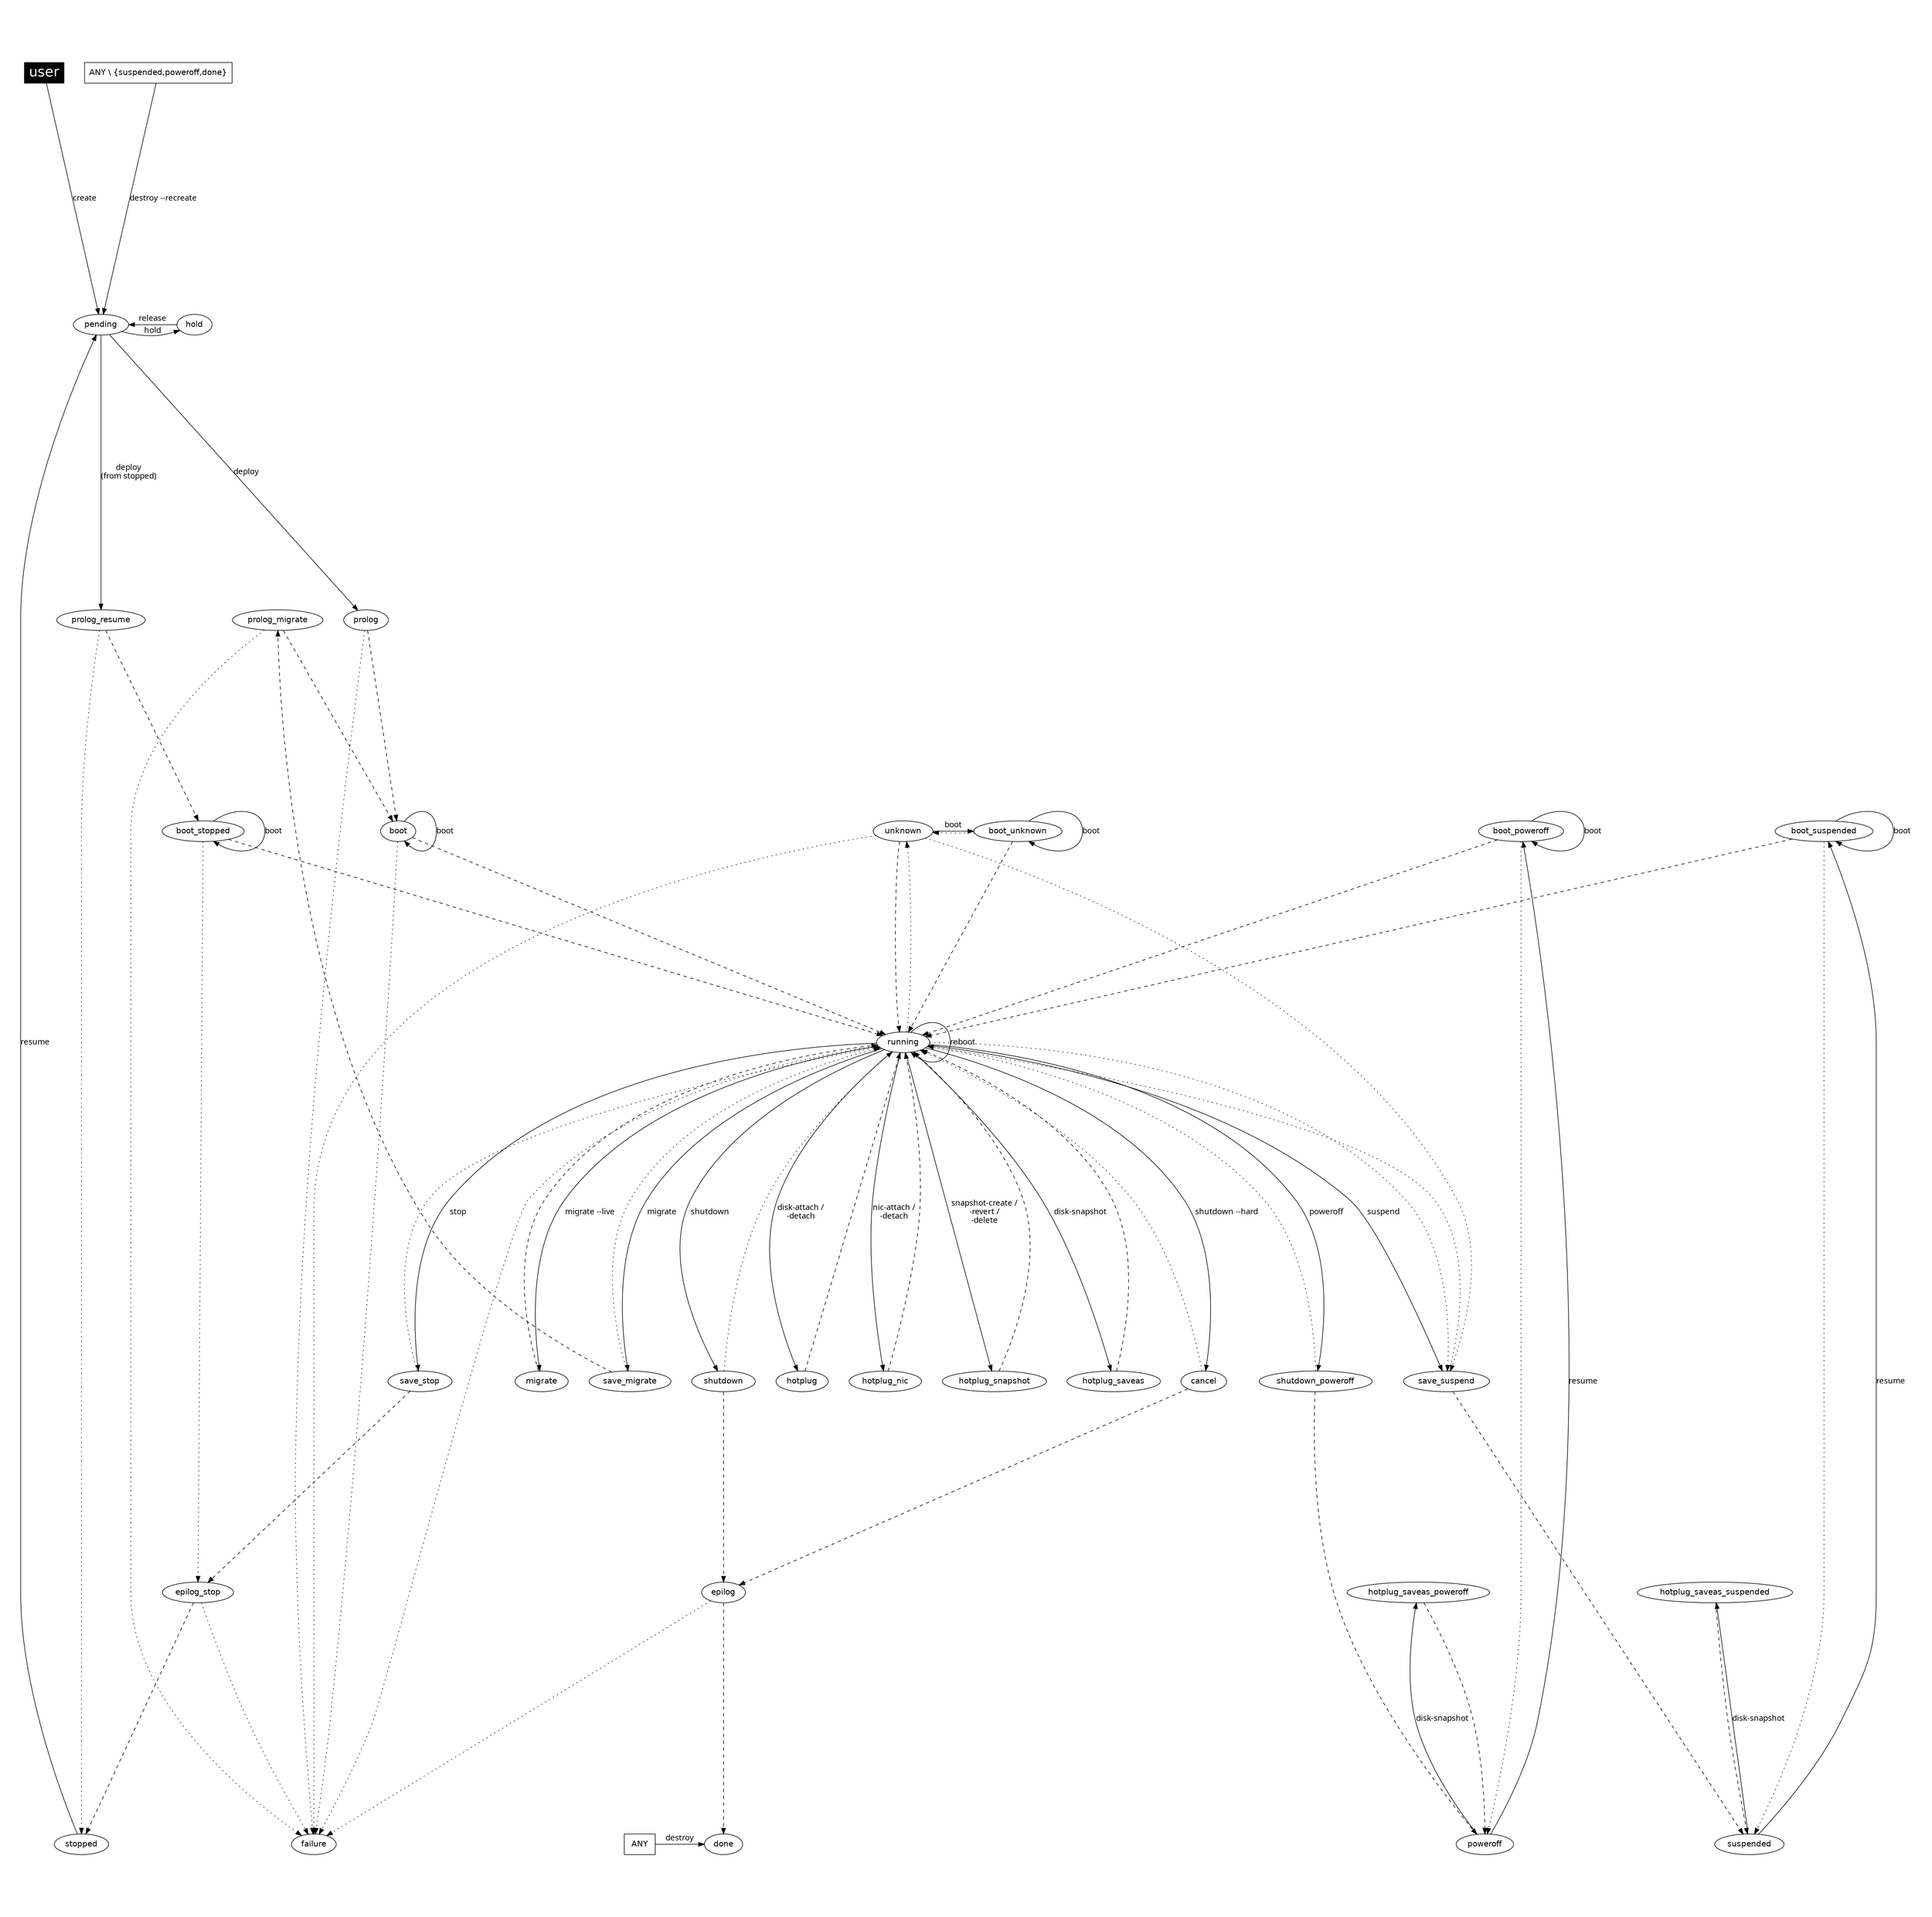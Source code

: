 

digraph OpenNebula {
    graph [
        nodesep=0.5,
        ratio=1,
        pad=0.5,
    ];

    node [fontname="Helvetica"];
    edge [fontname="Menlo"];

    user [
        fillcolor="black",
        style="filled", shape="box",
        fontcolor="white", fontsize= "24.0"];

    ANY [ shape="box" ];
    "ANY \\ {suspended,poweroff,done}" [ shape="box" ];

    subgraph { rank = min; user}
    subgraph { rank = same; boot; boot_stopped boot_suspended; boot_unknown; boot_poweroff; unknown; color="white"}
    subgraph { rank = same; pending; hold; color="white"}
    subgraph { rank = same; prolog; prolog_resume; prolog_migrate; color="white" }
//    subgraph { rank = same; prolog; prolog_resume; prolog_migrate; save_migrate; color="white" }

    subgraph { rank = max; suspended; done; failure;
    stopped; poweroff; ANY; color="white" }
//    stopped; poweroff; color="white" }

#   create
    user -> pending [label="create"];

#   deploy
    pending     -> prolog_resume [label="deploy\n(from stopped)"];
    prolog_resume -> boot_stopped [style="dashed"];

    pending     -> prolog [label="deploy"];
    prolog      -> boot [style="dashed"];
    boot        -> running [style="dashed"];

#   shutdown
    running     -> shutdown [label="shutdown"];
    shutdown    -> epilog [style="dashed"];
    epilog      -> done [style="dashed"];

    shutdown    -> running [style="dotted"];

#   shutdown --hard
    running     -> cancel [label="shutdown --hard"];
    cancel      -> epilog [style="dashed"];
    cancel      -> running [style="dotted"];

#   poweroff
    running             -> shutdown_poweroff [label="poweroff"];
    shutdown_poweroff   -> poweroff [style="dashed"];

    shutdown_poweroff   -> running [style="dotted"];

#   livemigrate
    running     -> migrate [label="migrate --live"];
    migrate     -> running [style="dashed"];

#   migrate
    running         -> save_migrate [label="migrate"];
    save_migrate    -> prolog_migrate [style="dashed"];
    save_migrate    -> running [style="dotted"];
    prolog_migrate  -> boot [style="dashed"];

#   hold
    pending     -> hold [label="hold"];

#   release
    hold        -> pending [label="release"];

#   stop
    running     -> save_stop [label="stop"];
    save_stop   -> epilog_stop [style="dashed"];
    save_stop   -> running [style="dotted"];
    epilog_stop -> stopped [style="dashed"];

#   suspend
    running         -> save_suspend [label="suspend"];
    save_suspend    -> suspended [style="dashed"];
    save_suspend    -> running [style="dotted"];

#   resume
    stopped         -> pending [label="resume"];
    boot_stopped    -> running [style="dashed"];

    suspended       -> boot_suspended [label="resume"];
    boot_suspended  -> running [style="dashed"];

    poweroff        -> boot_poweroff [label="resume"];
    boot_poweroff   -> running [style="dashed"];

#   destroy
    ANY         -> done [label="destroy"];

#   resubmit
    "ANY \\ {suspended,poweroff,done}" -> pending [label="destroy --recreate"];

#   boot
    boot            -> boot [label="boot"];
    boot_suspended  -> boot_suspended [label="boot"];
    boot_stopped    -> boot_stopped [label="boot"];
    boot_poweroff   -> boot_poweroff [label="boot"];

    unknown         -> boot_unknown [label="boot"];
    boot_unknown    -> boot_unknown [label="boot"];
    boot_unknown    -> running [style="dashed"];

#   reboot
    running     -> running [label="reboot"];

#   disk-attach
    running     -> hotplug [label="disk-attach /\n-detach"]
    hotplug     -> running [style="dashed"];

#   nic-attach
    running     -> hotplug_nic [label="nic-attach /\n-detach"]
    hotplug_nic -> running [style="dashed"];

#   snapshot
    running             -> hotplug_snapshot [label="snapshot-create /\n-revert /\n-delete"]
    hotplug_snapshot    -> running [style="dashed"];

#   disk-snapshot
    running         -> hotplug_saveas [label="disk-snapshot"]
    hotplug_saveas  -> running [style="dashed"];

    poweroff                -> hotplug_saveas_poweroff [label="disk-snapshot"]
    hotplug_saveas_poweroff -> poweroff [style="dashed"];

    suspended                -> hotplug_saveas_suspended [label="disk-snapshot"]
    hotplug_saveas_suspended -> suspended [style="dashed"];

#   failures and misc.
    epilog_stop     -> failure [style="dotted"];
    epilog          -> failure [style="dotted"];

    prolog          -> failure [style="dotted"];
    prolog_migrate  -> failure [style="dotted"];
    prolog_resume   -> stopped [style="dotted"];

    boot            -> failure [style="dotted"];
    boot_poweroff   -> poweroff [style="dotted"];
    boot_unknown    -> unknown [style="dotted"];
    boot_suspended  -> suspended [style="dotted"];
    boot_stopped    -> epilog_stop [style="dotted"];

    running -> failure [style="dotted"];
    unknown -> failure [style="dotted"];

    running -> save_suspend [style="dotted"];
    unknown -> save_suspend [style="dotted"];

    running -> unknown [style="dotted"];
    unknown -> running [style="dashed"];
}
